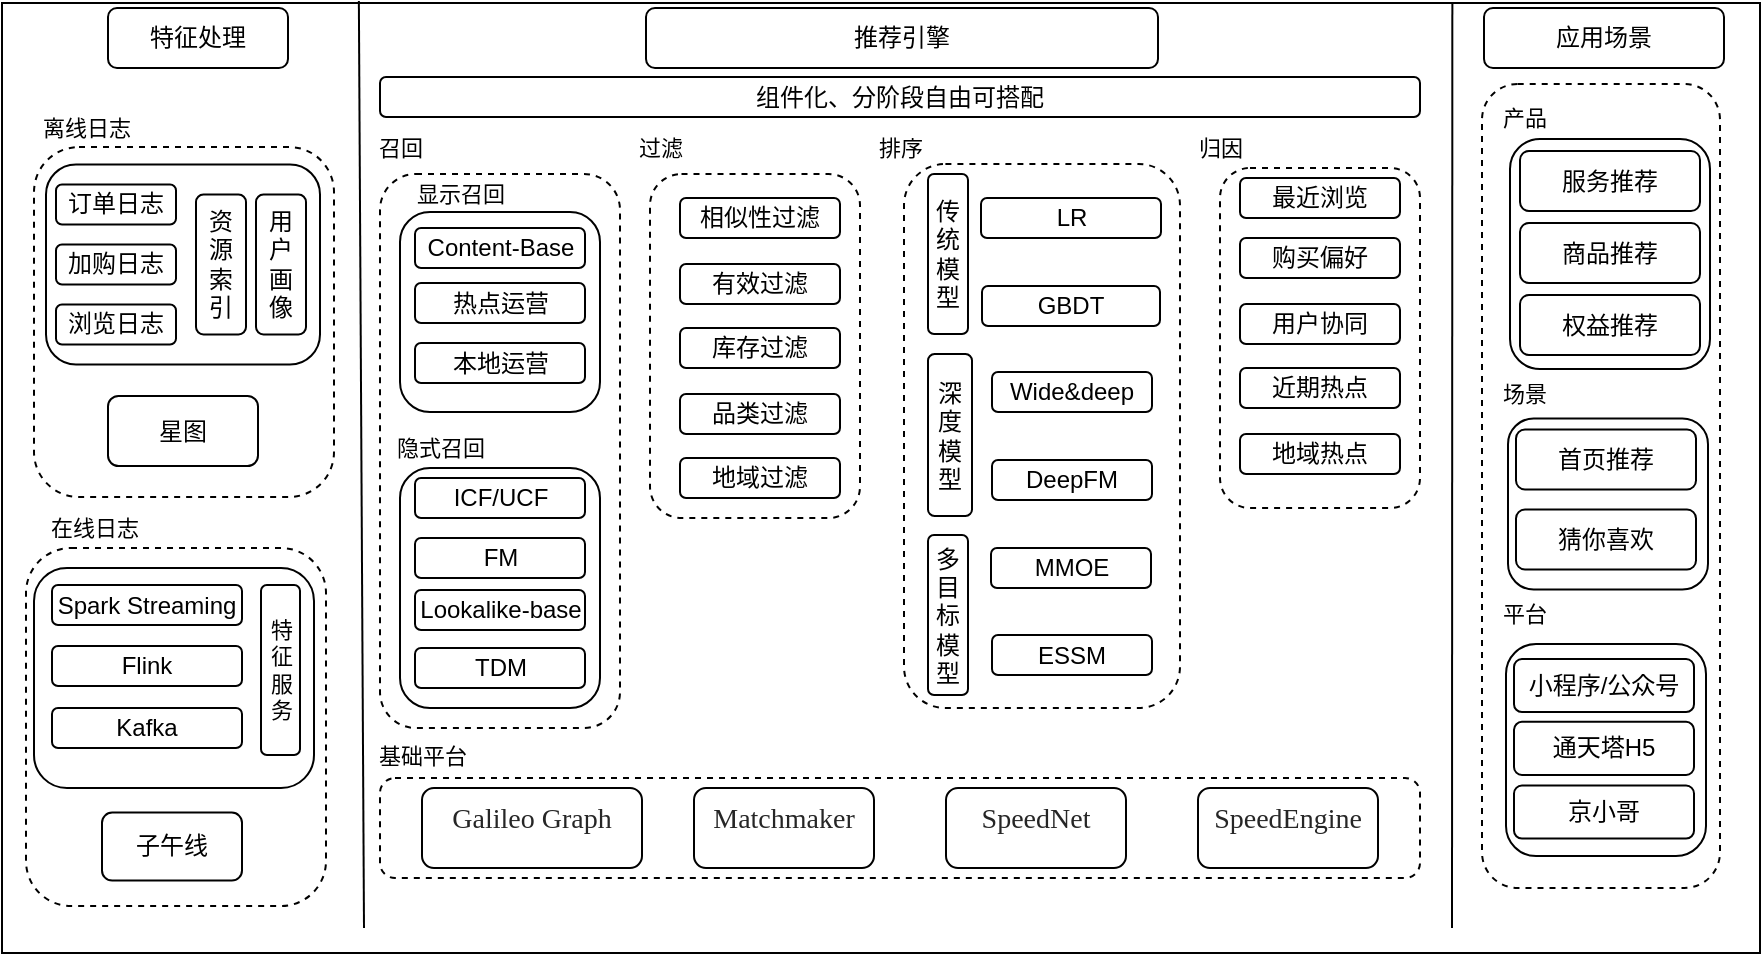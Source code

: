 <mxfile version="18.1.3" type="github">
  <diagram id="r7wa6TopY0feW6AkSZAH" name="Page-1">
    <mxGraphModel dx="1028" dy="614" grid="1" gridSize="10" guides="1" tooltips="1" connect="1" arrows="1" fold="1" page="1" pageScale="1" pageWidth="827" pageHeight="1169" math="0" shadow="0">
      <root>
        <mxCell id="0" />
        <mxCell id="1" parent="0" />
        <mxCell id="kjMXzJhlTvLxbaJ0WXyb-3" value="" style="endArrow=none;html=1;rounded=0;entryX=0.203;entryY=-0.002;entryDx=0;entryDy=0;entryPerimeter=0;" edge="1" parent="1" target="kjMXzJhlTvLxbaJ0WXyb-154">
          <mxGeometry width="50" height="50" relative="1" as="geometry">
            <mxPoint x="191" y="595" as="sourcePoint" />
            <mxPoint x="189" y="125" as="targetPoint" />
          </mxGeometry>
        </mxCell>
        <mxCell id="kjMXzJhlTvLxbaJ0WXyb-151" value="" style="rounded=1;whiteSpace=wrap;html=1;labelBackgroundColor=none;fontSize=12;strokeColor=default;fillColor=none;gradientColor=none;dashed=1;" vertex="1" parent="1">
          <mxGeometry x="26" y="204.5" width="150" height="175" as="geometry" />
        </mxCell>
        <mxCell id="kjMXzJhlTvLxbaJ0WXyb-154" value="" style="rounded=0;whiteSpace=wrap;html=1;labelBackgroundColor=none;fontSize=12;strokeColor=default;fillColor=none;gradientColor=none;" vertex="1" parent="1">
          <mxGeometry x="10" y="132.5" width="879" height="475" as="geometry" />
        </mxCell>
        <mxCell id="kjMXzJhlTvLxbaJ0WXyb-114" value="" style="rounded=1;whiteSpace=wrap;html=1;dashed=1;fontSize=11;fillColor=none;" vertex="1" parent="1">
          <mxGeometry x="199" y="218" width="120" height="277" as="geometry" />
        </mxCell>
        <mxCell id="kjMXzJhlTvLxbaJ0WXyb-1" value="" style="rounded=1;whiteSpace=wrap;html=1;fillColor=none;" vertex="1" parent="1">
          <mxGeometry x="32" y="213.25" width="137" height="100" as="geometry" />
        </mxCell>
        <mxCell id="kjMXzJhlTvLxbaJ0WXyb-2" value="" style="rounded=1;whiteSpace=wrap;html=1;fillColor=none;" vertex="1" parent="1">
          <mxGeometry x="26" y="415" width="140" height="110" as="geometry" />
        </mxCell>
        <mxCell id="kjMXzJhlTvLxbaJ0WXyb-7" value="" style="endArrow=none;html=1;rounded=0;entryX=0.825;entryY=0.001;entryDx=0;entryDy=0;entryPerimeter=0;" edge="1" parent="1" target="kjMXzJhlTvLxbaJ0WXyb-154">
          <mxGeometry width="50" height="50" relative="1" as="geometry">
            <mxPoint x="735" y="595" as="sourcePoint" />
            <mxPoint x="735" y="125" as="targetPoint" />
          </mxGeometry>
        </mxCell>
        <mxCell id="kjMXzJhlTvLxbaJ0WXyb-8" value="推荐引擎" style="rounded=1;whiteSpace=wrap;html=1;fillColor=none;" vertex="1" parent="1">
          <mxGeometry x="332" y="135" width="256" height="30" as="geometry" />
        </mxCell>
        <mxCell id="kjMXzJhlTvLxbaJ0WXyb-21" value="特征处理" style="rounded=1;whiteSpace=wrap;html=1;fillColor=none;" vertex="1" parent="1">
          <mxGeometry x="63" y="135" width="90" height="30" as="geometry" />
        </mxCell>
        <mxCell id="kjMXzJhlTvLxbaJ0WXyb-22" value="&lt;h3 style=&quot;box-sizing: border-box; margin: 2px 0px 12px; color: rgba(0, 0, 0, 0.85); font-weight: 400; font-family: &amp;quot;PingFang SC&amp;quot;; font-size: 14px; line-height: 22px; text-align: start;&quot; data-v-6730d91e=&quot;&quot;&gt;Galileo Graph&lt;/h3&gt;" style="rounded=1;whiteSpace=wrap;html=1;fillColor=none;" vertex="1" parent="1">
          <mxGeometry x="220" y="525" width="110" height="40" as="geometry" />
        </mxCell>
        <mxCell id="kjMXzJhlTvLxbaJ0WXyb-23" value="&lt;h3 style=&quot;box-sizing: border-box; margin: 2px 0px 12px; color: rgba(0, 0, 0, 0.85); font-weight: 400; font-family: &amp;quot;PingFang SC&amp;quot;; font-size: 14px; line-height: 22px; text-align: start;&quot; data-v-6730d91e=&quot;&quot;&gt;SpeedNet&lt;/h3&gt;" style="rounded=1;whiteSpace=wrap;html=1;fillColor=none;" vertex="1" parent="1">
          <mxGeometry x="482" y="525" width="90" height="40" as="geometry" />
        </mxCell>
        <mxCell id="kjMXzJhlTvLxbaJ0WXyb-24" value="&lt;h3 style=&quot;box-sizing: border-box; margin: 2px 0px 12px; color: rgba(0, 0, 0, 0.85); font-weight: 400; font-family: &amp;quot;PingFang SC&amp;quot;; font-size: 14px; line-height: 22px; text-align: start;&quot; data-v-6730d91e=&quot;&quot;&gt;Matchmaker&lt;/h3&gt;" style="rounded=1;whiteSpace=wrap;html=1;fillColor=none;" vertex="1" parent="1">
          <mxGeometry x="356" y="525" width="90" height="40" as="geometry" />
        </mxCell>
        <mxCell id="kjMXzJhlTvLxbaJ0WXyb-25" value="&lt;h3 style=&quot;box-sizing: border-box; margin: 2px 0px 12px; color: rgba(0, 0, 0, 0.85); font-weight: 400; font-family: &amp;quot;PingFang SC&amp;quot;; font-size: 14px; line-height: 22px; text-align: start;&quot; data-v-6730d91e=&quot;&quot;&gt;SpeedEngine&lt;/h3&gt;" style="rounded=1;whiteSpace=wrap;html=1;fillColor=none;" vertex="1" parent="1">
          <mxGeometry x="608" y="525" width="90" height="40" as="geometry" />
        </mxCell>
        <mxCell id="kjMXzJhlTvLxbaJ0WXyb-27" value="" style="rounded=1;whiteSpace=wrap;html=1;fillColor=none;dashed=1;" vertex="1" parent="1">
          <mxGeometry x="199" y="520" width="520" height="50" as="geometry" />
        </mxCell>
        <mxCell id="kjMXzJhlTvLxbaJ0WXyb-28" value="&lt;font style=&quot;font-size: 12px;&quot;&gt;应用场景&lt;/font&gt;" style="rounded=1;whiteSpace=wrap;html=1;fontSize=12;fillColor=none;" vertex="1" parent="1">
          <mxGeometry x="751" y="135" width="120" height="30" as="geometry" />
        </mxCell>
        <mxCell id="kjMXzJhlTvLxbaJ0WXyb-30" value="订单日志" style="rounded=1;whiteSpace=wrap;html=1;fillColor=none;" vertex="1" parent="1">
          <mxGeometry x="37" y="223.25" width="60" height="20" as="geometry" />
        </mxCell>
        <mxCell id="kjMXzJhlTvLxbaJ0WXyb-31" value="浏览日志" style="rounded=1;whiteSpace=wrap;html=1;fillColor=none;" vertex="1" parent="1">
          <mxGeometry x="37" y="283.25" width="60" height="20" as="geometry" />
        </mxCell>
        <mxCell id="kjMXzJhlTvLxbaJ0WXyb-33" value="用户画像" style="rounded=1;whiteSpace=wrap;html=1;fillColor=none;" vertex="1" parent="1">
          <mxGeometry x="137" y="228.25" width="25" height="70" as="geometry" />
        </mxCell>
        <mxCell id="kjMXzJhlTvLxbaJ0WXyb-34" value="资源索引" style="rounded=1;whiteSpace=wrap;html=1;fillColor=none;" vertex="1" parent="1">
          <mxGeometry x="107" y="228.25" width="25" height="70" as="geometry" />
        </mxCell>
        <mxCell id="kjMXzJhlTvLxbaJ0WXyb-47" value="相似性过滤" style="rounded=1;whiteSpace=wrap;html=1;fillColor=none;flipH=1;flipV=1;" vertex="1" parent="1">
          <mxGeometry x="349" y="230" width="80" height="20" as="geometry" />
        </mxCell>
        <mxCell id="kjMXzJhlTvLxbaJ0WXyb-48" value="GBDT" style="rounded=1;whiteSpace=wrap;html=1;fillColor=none;" vertex="1" parent="1">
          <mxGeometry x="500" y="274" width="89" height="20" as="geometry" />
        </mxCell>
        <mxCell id="kjMXzJhlTvLxbaJ0WXyb-49" value="库存过滤" style="rounded=1;whiteSpace=wrap;html=1;fillColor=none;flipH=1;flipV=1;" vertex="1" parent="1">
          <mxGeometry x="349" y="295" width="80" height="20" as="geometry" />
        </mxCell>
        <mxCell id="kjMXzJhlTvLxbaJ0WXyb-50" value="品类过滤" style="rounded=1;whiteSpace=wrap;html=1;fillColor=none;flipH=1;flipV=1;" vertex="1" parent="1">
          <mxGeometry x="349" y="328" width="80" height="20" as="geometry" />
        </mxCell>
        <mxCell id="kjMXzJhlTvLxbaJ0WXyb-55" value="地域过滤" style="rounded=1;whiteSpace=wrap;html=1;fillColor=none;flipH=1;flipV=1;" vertex="1" parent="1">
          <mxGeometry x="349" y="360" width="80" height="20" as="geometry" />
        </mxCell>
        <mxCell id="kjMXzJhlTvLxbaJ0WXyb-56" value="传统模型" style="rounded=1;whiteSpace=wrap;html=1;fillColor=none;" vertex="1" parent="1">
          <mxGeometry x="473" y="218" width="20" height="80" as="geometry" />
        </mxCell>
        <mxCell id="kjMXzJhlTvLxbaJ0WXyb-57" value="深度模型" style="rounded=1;whiteSpace=wrap;html=1;fillColor=none;" vertex="1" parent="1">
          <mxGeometry x="473" y="308" width="22" height="81" as="geometry" />
        </mxCell>
        <mxCell id="kjMXzJhlTvLxbaJ0WXyb-58" value="多目标模型" style="rounded=1;whiteSpace=wrap;html=1;fillColor=none;" vertex="1" parent="1">
          <mxGeometry x="473" y="398.5" width="20" height="80" as="geometry" />
        </mxCell>
        <mxCell id="kjMXzJhlTvLxbaJ0WXyb-59" value="LR" style="rounded=1;whiteSpace=wrap;html=1;fillColor=none;" vertex="1" parent="1">
          <mxGeometry x="499.5" y="230" width="90" height="20" as="geometry" />
        </mxCell>
        <mxCell id="kjMXzJhlTvLxbaJ0WXyb-60" value="有效过滤" style="rounded=1;whiteSpace=wrap;html=1;fillColor=none;flipH=1;flipV=1;" vertex="1" parent="1">
          <mxGeometry x="349" y="263" width="80" height="20" as="geometry" />
        </mxCell>
        <mxCell id="kjMXzJhlTvLxbaJ0WXyb-62" value="Wide&amp;amp;deep" style="rounded=1;whiteSpace=wrap;html=1;fillColor=none;" vertex="1" parent="1">
          <mxGeometry x="505" y="317" width="80" height="20" as="geometry" />
        </mxCell>
        <mxCell id="kjMXzJhlTvLxbaJ0WXyb-64" value="DeepFM" style="rounded=1;whiteSpace=wrap;html=1;fillColor=none;" vertex="1" parent="1">
          <mxGeometry x="505" y="361" width="80" height="20" as="geometry" />
        </mxCell>
        <mxCell id="kjMXzJhlTvLxbaJ0WXyb-68" value="ESSM" style="rounded=1;whiteSpace=wrap;html=1;fillColor=none;" vertex="1" parent="1">
          <mxGeometry x="505" y="448.5" width="80" height="20" as="geometry" />
        </mxCell>
        <mxCell id="kjMXzJhlTvLxbaJ0WXyb-69" value="MMOE" style="rounded=1;whiteSpace=wrap;html=1;fillColor=none;" vertex="1" parent="1">
          <mxGeometry x="504.5" y="405" width="80" height="20" as="geometry" />
        </mxCell>
        <mxCell id="kjMXzJhlTvLxbaJ0WXyb-72" value="加购日志" style="rounded=1;whiteSpace=wrap;html=1;fillColor=none;" vertex="1" parent="1">
          <mxGeometry x="37" y="253.25" width="60" height="20" as="geometry" />
        </mxCell>
        <mxCell id="kjMXzJhlTvLxbaJ0WXyb-75" value="特&lt;br&gt;征&lt;br&gt;服&lt;br&gt;务" style="rounded=1;whiteSpace=wrap;html=1;fontSize=11;fillColor=none;" vertex="1" parent="1">
          <mxGeometry x="139.5" y="423.5" width="19.5" height="85" as="geometry" />
        </mxCell>
        <mxCell id="kjMXzJhlTvLxbaJ0WXyb-84" value="最近浏览" style="rounded=1;whiteSpace=wrap;html=1;fillColor=none;" vertex="1" parent="1">
          <mxGeometry x="629" y="220" width="80" height="20" as="geometry" />
        </mxCell>
        <mxCell id="kjMXzJhlTvLxbaJ0WXyb-85" value="用户协同" style="rounded=1;whiteSpace=wrap;html=1;fillColor=none;" vertex="1" parent="1">
          <mxGeometry x="629" y="283" width="80" height="20" as="geometry" />
        </mxCell>
        <mxCell id="kjMXzJhlTvLxbaJ0WXyb-86" value="近期热点" style="rounded=1;whiteSpace=wrap;html=1;fillColor=none;" vertex="1" parent="1">
          <mxGeometry x="629" y="315" width="80" height="20" as="geometry" />
        </mxCell>
        <mxCell id="kjMXzJhlTvLxbaJ0WXyb-87" value="地域热点" style="rounded=1;whiteSpace=wrap;html=1;fillColor=none;" vertex="1" parent="1">
          <mxGeometry x="629" y="348" width="80" height="20" as="geometry" />
        </mxCell>
        <mxCell id="kjMXzJhlTvLxbaJ0WXyb-88" value="购买偏好" style="rounded=1;whiteSpace=wrap;html=1;fillColor=none;" vertex="1" parent="1">
          <mxGeometry x="629" y="250" width="80" height="20" as="geometry" />
        </mxCell>
        <mxCell id="kjMXzJhlTvLxbaJ0WXyb-104" value="离线日志" style="text;html=1;align=center;verticalAlign=middle;resizable=0;points=[];autosize=1;strokeColor=none;fillColor=none;fontSize=11;" vertex="1" parent="1">
          <mxGeometry x="22" y="184.5" width="60" height="20" as="geometry" />
        </mxCell>
        <mxCell id="kjMXzJhlTvLxbaJ0WXyb-105" value="在线日志" style="text;html=1;align=center;verticalAlign=middle;resizable=0;points=[];autosize=1;strokeColor=none;fillColor=none;fontSize=11;" vertex="1" parent="1">
          <mxGeometry x="26" y="385" width="60" height="20" as="geometry" />
        </mxCell>
        <mxCell id="kjMXzJhlTvLxbaJ0WXyb-110" value="&lt;font style=&quot;font-size: 11px;&quot;&gt;显示召回&lt;/font&gt;" style="text;html=1;align=center;verticalAlign=middle;resizable=0;points=[];autosize=1;strokeColor=none;fillColor=none;fontSize=11;" vertex="1" parent="1">
          <mxGeometry x="209" y="218" width="60" height="20" as="geometry" />
        </mxCell>
        <mxCell id="kjMXzJhlTvLxbaJ0WXyb-111" value="隐式召回" style="text;html=1;align=center;verticalAlign=middle;resizable=0;points=[];autosize=1;strokeColor=none;fillColor=none;fontSize=11;" vertex="1" parent="1">
          <mxGeometry x="199" y="345" width="60" height="20" as="geometry" />
        </mxCell>
        <mxCell id="kjMXzJhlTvLxbaJ0WXyb-112" value="" style="group" vertex="1" connectable="0" parent="1">
          <mxGeometry x="209" y="365" width="100" height="120" as="geometry" />
        </mxCell>
        <mxCell id="kjMXzJhlTvLxbaJ0WXyb-51" value="ICF/UCF" style="rounded=1;whiteSpace=wrap;html=1;fillColor=none;" vertex="1" parent="kjMXzJhlTvLxbaJ0WXyb-112">
          <mxGeometry x="7.5" y="5" width="85" height="20" as="geometry" />
        </mxCell>
        <mxCell id="kjMXzJhlTvLxbaJ0WXyb-52" value="FM" style="rounded=1;whiteSpace=wrap;html=1;fillColor=none;" vertex="1" parent="kjMXzJhlTvLxbaJ0WXyb-112">
          <mxGeometry x="7.5" y="35" width="85" height="20" as="geometry" />
        </mxCell>
        <mxCell id="kjMXzJhlTvLxbaJ0WXyb-53" value="Lookalike-base" style="rounded=1;whiteSpace=wrap;html=1;fillColor=none;" vertex="1" parent="kjMXzJhlTvLxbaJ0WXyb-112">
          <mxGeometry x="7.5" y="61" width="85" height="20" as="geometry" />
        </mxCell>
        <mxCell id="kjMXzJhlTvLxbaJ0WXyb-54" value="TDM" style="rounded=1;whiteSpace=wrap;html=1;fillColor=none;" vertex="1" parent="kjMXzJhlTvLxbaJ0WXyb-112">
          <mxGeometry x="7.5" y="90" width="85" height="20" as="geometry" />
        </mxCell>
        <mxCell id="kjMXzJhlTvLxbaJ0WXyb-106" value="" style="rounded=1;whiteSpace=wrap;html=1;fontSize=11;fillColor=none;" vertex="1" parent="kjMXzJhlTvLxbaJ0WXyb-112">
          <mxGeometry width="100" height="120" as="geometry" />
        </mxCell>
        <mxCell id="kjMXzJhlTvLxbaJ0WXyb-115" value="召回" style="text;html=1;align=center;verticalAlign=middle;resizable=0;points=[];autosize=1;strokeColor=none;fillColor=none;fontSize=11;" vertex="1" parent="1">
          <mxGeometry x="189" y="195" width="40" height="20" as="geometry" />
        </mxCell>
        <mxCell id="kjMXzJhlTvLxbaJ0WXyb-116" value="" style="rounded=1;whiteSpace=wrap;html=1;fontSize=11;fillColor=none;dashed=1;" vertex="1" parent="1">
          <mxGeometry x="334" y="218" width="105" height="172" as="geometry" />
        </mxCell>
        <mxCell id="kjMXzJhlTvLxbaJ0WXyb-117" value="过滤" style="text;html=1;align=center;verticalAlign=middle;resizable=0;points=[];autosize=1;strokeColor=none;fillColor=none;fontSize=11;" vertex="1" parent="1">
          <mxGeometry x="319" y="195" width="40" height="20" as="geometry" />
        </mxCell>
        <mxCell id="kjMXzJhlTvLxbaJ0WXyb-119" value="" style="rounded=1;whiteSpace=wrap;html=1;fontSize=11;fillColor=none;dashed=1;" vertex="1" parent="1">
          <mxGeometry x="461" y="213" width="138" height="272" as="geometry" />
        </mxCell>
        <mxCell id="kjMXzJhlTvLxbaJ0WXyb-120" value="排序" style="text;html=1;align=center;verticalAlign=middle;resizable=0;points=[];autosize=1;strokeColor=none;fillColor=none;fontSize=11;" vertex="1" parent="1">
          <mxGeometry x="439" y="195" width="40" height="20" as="geometry" />
        </mxCell>
        <mxCell id="kjMXzJhlTvLxbaJ0WXyb-123" value="归因" style="text;html=1;align=center;verticalAlign=middle;resizable=0;points=[];autosize=1;strokeColor=none;fillColor=none;fontSize=11;" vertex="1" parent="1">
          <mxGeometry x="599" y="195" width="40" height="20" as="geometry" />
        </mxCell>
        <mxCell id="kjMXzJhlTvLxbaJ0WXyb-124" value="" style="rounded=1;whiteSpace=wrap;html=1;dashed=1;fontSize=11;fillColor=none;" vertex="1" parent="1">
          <mxGeometry x="619" y="215" width="100" height="170" as="geometry" />
        </mxCell>
        <mxCell id="kjMXzJhlTvLxbaJ0WXyb-131" value="平台" style="text;html=1;align=center;verticalAlign=middle;resizable=0;points=[];autosize=1;strokeColor=none;fillColor=none;fontSize=11;" vertex="1" parent="1">
          <mxGeometry x="751" y="428" width="40" height="20" as="geometry" />
        </mxCell>
        <mxCell id="kjMXzJhlTvLxbaJ0WXyb-132" value="场景" style="text;html=1;align=center;verticalAlign=middle;resizable=0;points=[];autosize=1;strokeColor=none;fillColor=none;fontSize=11;" vertex="1" parent="1">
          <mxGeometry x="751" y="318" width="40" height="20" as="geometry" />
        </mxCell>
        <mxCell id="kjMXzJhlTvLxbaJ0WXyb-133" value="产品" style="text;html=1;align=center;verticalAlign=middle;resizable=0;points=[];autosize=1;strokeColor=none;fillColor=none;fontSize=11;" vertex="1" parent="1">
          <mxGeometry x="751" y="180" width="40" height="20" as="geometry" />
        </mxCell>
        <mxCell id="kjMXzJhlTvLxbaJ0WXyb-136" value="" style="group" vertex="1" connectable="0" parent="1">
          <mxGeometry x="762" y="200.5" width="108" height="115" as="geometry" />
        </mxCell>
        <mxCell id="kjMXzJhlTvLxbaJ0WXyb-125" value="" style="rounded=1;whiteSpace=wrap;html=1;fontSize=11;fillColor=none;" vertex="1" parent="kjMXzJhlTvLxbaJ0WXyb-136">
          <mxGeometry x="2" width="100" height="115" as="geometry" />
        </mxCell>
        <mxCell id="kjMXzJhlTvLxbaJ0WXyb-135" value="" style="group" vertex="1" connectable="0" parent="kjMXzJhlTvLxbaJ0WXyb-136">
          <mxGeometry x="7" y="6" width="90" height="102" as="geometry" />
        </mxCell>
        <mxCell id="kjMXzJhlTvLxbaJ0WXyb-77" value="权益推荐" style="rounded=1;whiteSpace=wrap;html=1;fillColor=none;" vertex="1" parent="kjMXzJhlTvLxbaJ0WXyb-135">
          <mxGeometry y="72" width="90" height="30" as="geometry" />
        </mxCell>
        <mxCell id="kjMXzJhlTvLxbaJ0WXyb-134" value="" style="group" vertex="1" connectable="0" parent="kjMXzJhlTvLxbaJ0WXyb-135">
          <mxGeometry width="90" height="66" as="geometry" />
        </mxCell>
        <mxCell id="kjMXzJhlTvLxbaJ0WXyb-76" value="服务推荐" style="rounded=1;whiteSpace=wrap;html=1;fillColor=none;" vertex="1" parent="kjMXzJhlTvLxbaJ0WXyb-134">
          <mxGeometry width="90" height="30" as="geometry" />
        </mxCell>
        <mxCell id="kjMXzJhlTvLxbaJ0WXyb-80" value="商品推荐" style="rounded=1;whiteSpace=wrap;html=1;fillColor=none;" vertex="1" parent="kjMXzJhlTvLxbaJ0WXyb-134">
          <mxGeometry y="36" width="90" height="30" as="geometry" />
        </mxCell>
        <mxCell id="kjMXzJhlTvLxbaJ0WXyb-82" value="小程序/公众号" style="rounded=1;whiteSpace=wrap;html=1;fillColor=none;container=0;" vertex="1" parent="1">
          <mxGeometry x="766" y="460.519" width="90" height="26.538" as="geometry" />
        </mxCell>
        <mxCell id="kjMXzJhlTvLxbaJ0WXyb-127" value="" style="rounded=1;whiteSpace=wrap;html=1;fontSize=11;fillColor=none;container=0;" vertex="1" parent="1">
          <mxGeometry x="762" y="453" width="100" height="106" as="geometry" />
        </mxCell>
        <mxCell id="kjMXzJhlTvLxbaJ0WXyb-129" value="通天塔H5" style="rounded=1;whiteSpace=wrap;html=1;fillColor=none;container=0;" vertex="1" parent="1">
          <mxGeometry x="766" y="491.923" width="90" height="26.538" as="geometry" />
        </mxCell>
        <mxCell id="kjMXzJhlTvLxbaJ0WXyb-130" value="京小哥&lt;br&gt;" style="rounded=1;whiteSpace=wrap;html=1;fillColor=none;container=0;" vertex="1" parent="1">
          <mxGeometry x="766" y="523.769" width="90" height="26.538" as="geometry" />
        </mxCell>
        <mxCell id="kjMXzJhlTvLxbaJ0WXyb-81" value="首页推荐" style="rounded=1;whiteSpace=wrap;html=1;fillColor=none;container=0;" vertex="1" parent="1">
          <mxGeometry x="767" y="345.75" width="90" height="30" as="geometry" />
        </mxCell>
        <mxCell id="kjMXzJhlTvLxbaJ0WXyb-83" value="猜你喜欢" style="rounded=1;whiteSpace=wrap;html=1;fillColor=none;container=0;" vertex="1" parent="1">
          <mxGeometry x="767" y="385.75" width="90" height="30" as="geometry" />
        </mxCell>
        <mxCell id="kjMXzJhlTvLxbaJ0WXyb-126" value="" style="rounded=1;whiteSpace=wrap;html=1;fontSize=11;fillColor=none;container=0;" vertex="1" parent="1">
          <mxGeometry x="763" y="340.25" width="100" height="85.5" as="geometry" />
        </mxCell>
        <mxCell id="kjMXzJhlTvLxbaJ0WXyb-139" value="组件化、分阶段自由可搭配" style="rounded=1;whiteSpace=wrap;html=1;fillColor=none;" vertex="1" parent="1">
          <mxGeometry x="199" y="169.5" width="520" height="20" as="geometry" />
        </mxCell>
        <mxCell id="kjMXzJhlTvLxbaJ0WXyb-140" value="基础平台" style="text;html=1;align=center;verticalAlign=middle;resizable=0;points=[];autosize=1;strokeColor=none;fillColor=none;fontSize=11;" vertex="1" parent="1">
          <mxGeometry x="190" y="499" width="60" height="20" as="geometry" />
        </mxCell>
        <mxCell id="kjMXzJhlTvLxbaJ0WXyb-32" value="Content-Base" style="rounded=1;whiteSpace=wrap;html=1;imageWidth=24;fillColor=none;" vertex="1" parent="1">
          <mxGeometry x="216.5" y="245" width="85" height="20" as="geometry" />
        </mxCell>
        <mxCell id="kjMXzJhlTvLxbaJ0WXyb-45" value="热点运营" style="rounded=1;whiteSpace=wrap;html=1;fillColor=none;" vertex="1" parent="1">
          <mxGeometry x="216.5" y="272.5" width="85" height="20" as="geometry" />
        </mxCell>
        <mxCell id="kjMXzJhlTvLxbaJ0WXyb-71" value="本地运营" style="rounded=1;whiteSpace=wrap;html=1;fillColor=none;" vertex="1" parent="1">
          <mxGeometry x="216.5" y="302.5" width="85" height="20" as="geometry" />
        </mxCell>
        <mxCell id="kjMXzJhlTvLxbaJ0WXyb-107" value="" style="rounded=1;whiteSpace=wrap;html=1;fontSize=11;fillColor=none;container=0;" vertex="1" parent="1">
          <mxGeometry x="209" y="237" width="100" height="100" as="geometry" />
        </mxCell>
        <mxCell id="kjMXzJhlTvLxbaJ0WXyb-144" value="星图" style="rounded=1;whiteSpace=wrap;html=1;labelBackgroundColor=none;fontSize=12;strokeColor=default;fillColor=none;gradientColor=none;" vertex="1" parent="1">
          <mxGeometry x="63" y="329" width="75" height="35" as="geometry" />
        </mxCell>
        <mxCell id="kjMXzJhlTvLxbaJ0WXyb-145" value="子午线" style="rounded=1;whiteSpace=wrap;html=1;labelBackgroundColor=none;fontSize=12;strokeColor=default;fillColor=none;gradientColor=none;" vertex="1" parent="1">
          <mxGeometry x="60" y="537.31" width="70" height="34" as="geometry" />
        </mxCell>
        <mxCell id="kjMXzJhlTvLxbaJ0WXyb-146" value="Flink" style="rounded=1;whiteSpace=wrap;html=1;labelBackgroundColor=none;fontSize=12;strokeColor=default;fillColor=none;gradientColor=none;" vertex="1" parent="1">
          <mxGeometry x="35" y="454" width="95" height="20" as="geometry" />
        </mxCell>
        <mxCell id="kjMXzJhlTvLxbaJ0WXyb-148" value="Kafka" style="rounded=1;whiteSpace=wrap;html=1;labelBackgroundColor=none;fontSize=12;strokeColor=default;fillColor=none;gradientColor=none;" vertex="1" parent="1">
          <mxGeometry x="35" y="485" width="95" height="20" as="geometry" />
        </mxCell>
        <mxCell id="kjMXzJhlTvLxbaJ0WXyb-149" value="Spark Streaming" style="rounded=1;whiteSpace=wrap;html=1;labelBackgroundColor=none;fontSize=12;strokeColor=default;fillColor=none;gradientColor=none;" vertex="1" parent="1">
          <mxGeometry x="35" y="423.5" width="95" height="20" as="geometry" />
        </mxCell>
        <mxCell id="kjMXzJhlTvLxbaJ0WXyb-150" value="" style="rounded=1;whiteSpace=wrap;html=1;labelBackgroundColor=none;fontSize=12;strokeColor=default;fillColor=none;gradientColor=none;dashed=1;" vertex="1" parent="1">
          <mxGeometry x="22" y="405" width="150" height="179" as="geometry" />
        </mxCell>
        <mxCell id="kjMXzJhlTvLxbaJ0WXyb-152" value="" style="rounded=1;whiteSpace=wrap;html=1;dashed=1;labelBackgroundColor=none;fontSize=12;strokeColor=default;fillColor=none;gradientColor=none;" vertex="1" parent="1">
          <mxGeometry x="750" y="173" width="119" height="402" as="geometry" />
        </mxCell>
      </root>
    </mxGraphModel>
  </diagram>
</mxfile>
